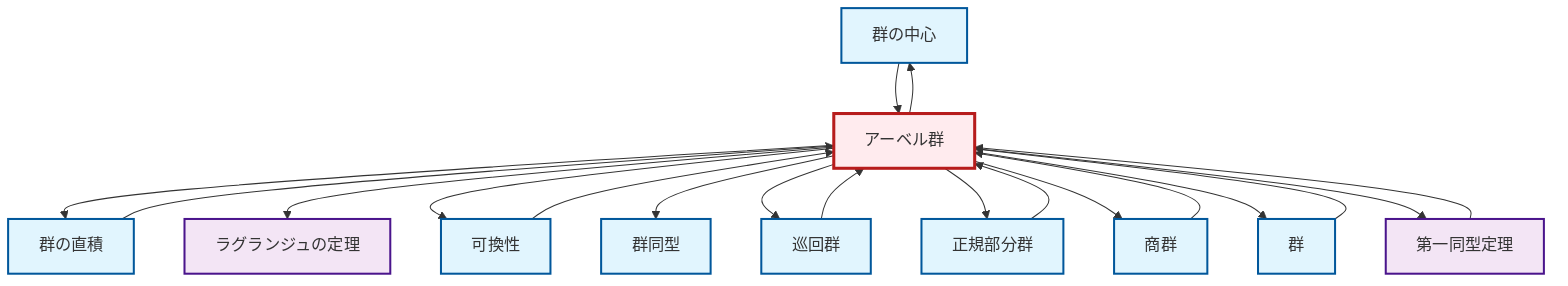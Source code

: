 graph TD
    classDef definition fill:#e1f5fe,stroke:#01579b,stroke-width:2px
    classDef theorem fill:#f3e5f5,stroke:#4a148c,stroke-width:2px
    classDef axiom fill:#fff3e0,stroke:#e65100,stroke-width:2px
    classDef example fill:#e8f5e9,stroke:#1b5e20,stroke-width:2px
    classDef current fill:#ffebee,stroke:#b71c1c,stroke-width:3px
    def-center-of-group["群の中心"]:::definition
    thm-first-isomorphism["第一同型定理"]:::theorem
    def-commutativity["可換性"]:::definition
    def-normal-subgroup["正規部分群"]:::definition
    def-quotient-group["商群"]:::definition
    def-abelian-group["アーベル群"]:::definition
    def-isomorphism["群同型"]:::definition
    def-group["群"]:::definition
    thm-lagrange["ラグランジュの定理"]:::theorem
    def-direct-product["群の直積"]:::definition
    def-cyclic-group["巡回群"]:::definition
    def-direct-product --> def-abelian-group
    def-abelian-group --> def-direct-product
    def-abelian-group --> thm-lagrange
    def-center-of-group --> def-abelian-group
    def-normal-subgroup --> def-abelian-group
    def-cyclic-group --> def-abelian-group
    def-abelian-group --> def-commutativity
    def-abelian-group --> def-isomorphism
    def-abelian-group --> def-cyclic-group
    def-abelian-group --> def-center-of-group
    def-group --> def-abelian-group
    def-abelian-group --> def-normal-subgroup
    def-abelian-group --> def-quotient-group
    def-abelian-group --> def-group
    def-quotient-group --> def-abelian-group
    thm-first-isomorphism --> def-abelian-group
    def-abelian-group --> thm-first-isomorphism
    def-commutativity --> def-abelian-group
    class def-abelian-group current